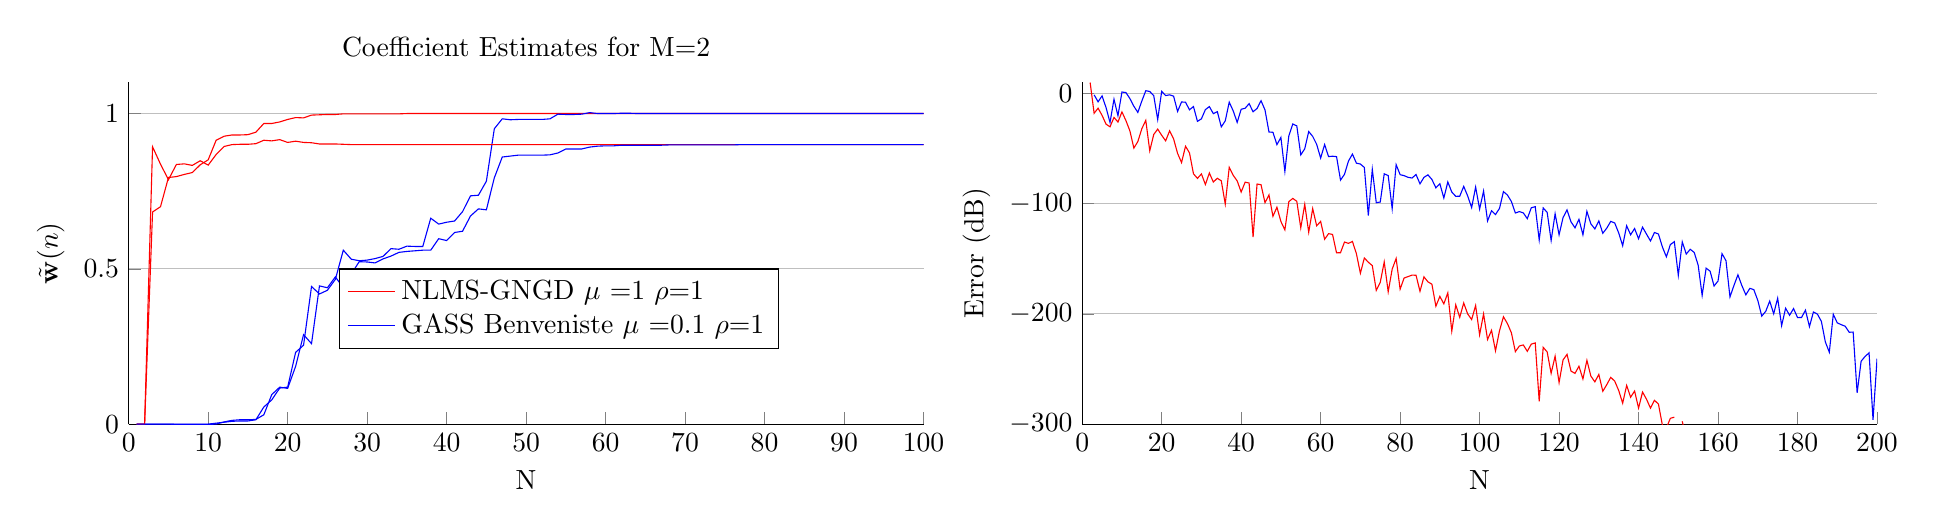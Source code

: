 % This file was created by matlab2tikz v0.4.7 running on MATLAB 8.1.
% Copyright (c) 2008--2014, Nico Schlömer <nico.schloemer@gmail.com>
% All rights reserved.
% Minimal pgfplots version: 1.3
% 
% The latest updates can be retrieved from
%   http://www.mathworks.com/matlabcentral/fileexchange/22022-matlab2tikz
% where you can also make suggestions and rate matlab2tikz.
% 
\begin{tikzpicture}

\begin{axis}[%
width=3.974in,
height=1.708in,
scale only axis,
xmin=0,
xmax=100,
xlabel={N},
ymin=0,
ymax=1.1,
ylabel={$\tilde{\mathbf{w}}(n)$},
ymajorgrids,
name=plot1,
title={Coefficient Estimates for M=2},
axis x line*=bottom,
axis y line*=left,
legend style={at={(0.264,0.22)},anchor=south west,draw=black,fill=white,legend cell align=left}
]
\addplot [color=red,solid]
  table[row sep=crcr]{1	0\\
2	0\\
3	0.683\\
4	0.7\\
5	0.794\\
6	0.797\\
7	0.804\\
8	0.81\\
9	0.835\\
10	0.851\\
11	0.914\\
12	0.927\\
13	0.931\\
14	0.931\\
15	0.932\\
16	0.94\\
17	0.968\\
18	0.968\\
19	0.973\\
20	0.981\\
21	0.987\\
22	0.986\\
23	0.995\\
24	0.996\\
25	0.997\\
26	0.997\\
27	0.999\\
28	0.999\\
29	0.999\\
30	0.999\\
31	0.999\\
32	0.999\\
33	0.999\\
34	0.999\\
35	1.0\\
36	1.0\\
37	1.0\\
38	1.0\\
39	1.0\\
40	1.0\\
41	1.0\\
42	1.0\\
43	1.0\\
44	1.0\\
45	1.0\\
46	1.0\\
47	1.0\\
48	1.0\\
49	1.0\\
50	1.0\\
51	1.0\\
52	1.0\\
53	1.0\\
54	1.0\\
55	1.0\\
56	1.0\\
57	1.0\\
58	1.0\\
59	1.0\\
60	1.0\\
61	1.0\\
62	1.0\\
63	1.0\\
64	1.0\\
65	1.0\\
66	1.0\\
67	1.0\\
68	1.0\\
69	1.0\\
70	1.0\\
71	1.0\\
72	1.0\\
73	1.0\\
74	1.0\\
75	1.0\\
76	1.0\\
77	1.0\\
78	1.0\\
79	1.0\\
80	1.0\\
81	1.0\\
82	1.0\\
83	1.0\\
84	1.0\\
85	1.0\\
86	1.0\\
87	1.0\\
88	1.0\\
89	1.0\\
90	1.0\\
91	1.0\\
92	1.0\\
93	1.0\\
94	1.0\\
95	1.0\\
96	1.0\\
97	1.0\\
98	1.0\\
99	1.0\\
100	1.0\\
101	1.0\\
102	1.0\\
103	1.0\\
104	1.0\\
105	1.0\\
106	1.0\\
107	1.0\\
108	1.0\\
109	1.0\\
110	1.0\\
111	1.0\\
112	1.0\\
113	1.0\\
114	1.0\\
115	1.0\\
116	1.0\\
117	1.0\\
118	1.0\\
119	1.0\\
120	1.0\\
121	1.0\\
122	1.0\\
123	1.0\\
124	1.0\\
125	1.0\\
126	1.0\\
127	1.0\\
128	1.0\\
129	1.0\\
130	1.0\\
131	1.0\\
132	1.0\\
133	1.0\\
134	1.0\\
135	1.0\\
136	1.0\\
137	1.0\\
138	1.0\\
139	1.0\\
140	1.0\\
141	1.0\\
142	1.0\\
143	1.0\\
144	1.0\\
145	1.0\\
146	1.0\\
147	1.0\\
148	1.0\\
149	1.0\\
150	1.0\\
151	1.0\\
152	1\\
153	1\\
154	1\\
155	1\\
156	1\\
157	1\\
158	1\\
159	1\\
160	1\\
161	1\\
162	1\\
163	1\\
164	1\\
165	1\\
166	1\\
167	1\\
168	1\\
169	1\\
170	1\\
171	1\\
172	1\\
173	1\\
174	1\\
175	1\\
176	1\\
177	1\\
178	1\\
179	1\\
180	1\\
181	1\\
182	1\\
183	1\\
184	1\\
185	1\\
186	1\\
187	1\\
188	1\\
189	1\\
190	1\\
191	1\\
192	1\\
193	1\\
194	1\\
195	1\\
196	1\\
197	1\\
198	1\\
199	1\\
200	1\\
201	1\\
202	1\\
203	1\\
204	1\\
205	1\\
206	1\\
207	1\\
208	1\\
209	1\\
210	1\\
211	1\\
212	1\\
213	1\\
214	1\\
215	1\\
216	1\\
217	1\\
218	1\\
219	1\\
220	1\\
221	1\\
222	1\\
223	1\\
224	1\\
225	1\\
226	1\\
227	1\\
228	1\\
229	1\\
230	1\\
231	1\\
232	1\\
233	1\\
234	1\\
235	1\\
236	1\\
237	1\\
238	1\\
239	1\\
240	1\\
241	1\\
242	1\\
243	1\\
244	1\\
245	1\\
246	1\\
247	1\\
248	1\\
249	1\\
250	1\\
251	1\\
252	1\\
253	1\\
254	1\\
255	1\\
256	1\\
257	1\\
258	1\\
259	1\\
260	1\\
261	1\\
262	1\\
263	1\\
264	1\\
265	1\\
266	1\\
267	1\\
268	1\\
269	1\\
270	1\\
271	1\\
272	1\\
273	1\\
274	1\\
275	1\\
276	1\\
277	1\\
278	1\\
279	1\\
280	1\\
281	1\\
282	1\\
283	1\\
284	1\\
285	1\\
286	1\\
287	1\\
288	1\\
289	1\\
290	1\\
291	1\\
292	1\\
293	1\\
294	1\\
295	1\\
296	1\\
297	1\\
298	1\\
299	1\\
300	1\\
301	1\\
302	1\\
303	1\\
304	1\\
305	1\\
306	1\\
307	1\\
308	1\\
309	1\\
310	1\\
311	1\\
312	1\\
313	1\\
314	1\\
315	1\\
316	1\\
317	1\\
318	1\\
319	1\\
320	1\\
321	1\\
322	1\\
323	1\\
324	1\\
325	1\\
326	1\\
327	1\\
328	1\\
329	1\\
330	1\\
331	1\\
332	1\\
333	1\\
334	1\\
335	1\\
336	1\\
337	1\\
338	1\\
339	1\\
340	1\\
341	1\\
342	1\\
343	1\\
344	1\\
345	1\\
346	1\\
347	1\\
348	1\\
349	1\\
350	1\\
351	1\\
352	1\\
353	1\\
354	1\\
355	1\\
356	1\\
357	1\\
358	1\\
359	1\\
360	1\\
361	1\\
362	1\\
363	1\\
364	1\\
365	1\\
366	1\\
367	1\\
368	1\\
369	1\\
370	1\\
371	1\\
372	1\\
373	1\\
374	1\\
375	1\\
376	1\\
377	1\\
378	1\\
379	1\\
380	1\\
381	1\\
382	1\\
383	1\\
384	1\\
385	1\\
386	1\\
387	1\\
388	1\\
389	1\\
390	1\\
391	1\\
392	1\\
393	1\\
394	1\\
395	1\\
396	1\\
397	1\\
398	1\\
399	1\\
400	1\\
401	1\\
402	1\\
403	1\\
404	1\\
405	1\\
406	1\\
407	1\\
408	1\\
409	1\\
410	1\\
411	1\\
412	1\\
413	1\\
414	1\\
415	1\\
416	1\\
417	1\\
418	1\\
419	1\\
420	1\\
421	1\\
422	1\\
423	1\\
424	1\\
425	1\\
426	1\\
427	1\\
428	1\\
429	1\\
430	1\\
431	1\\
432	1\\
433	1\\
434	1\\
435	1\\
436	1\\
437	1\\
438	1\\
439	1\\
440	1\\
441	1\\
442	1\\
443	1\\
444	1\\
445	1\\
446	1\\
447	1\\
448	1\\
449	1\\
450	1\\
451	1\\
452	1\\
453	1\\
454	1\\
455	1\\
456	1\\
457	1\\
458	1\\
459	1\\
460	1\\
461	1\\
462	1\\
463	1\\
464	1\\
465	1\\
466	1\\
467	1\\
468	1\\
469	1\\
470	1\\
471	1\\
472	1\\
473	1\\
474	1\\
475	1\\
476	1\\
477	1\\
478	1\\
479	1\\
480	1\\
481	1\\
482	1\\
483	1\\
484	1\\
485	1\\
486	1\\
487	1\\
488	1\\
489	1\\
490	1\\
491	1\\
492	1\\
493	1\\
494	1\\
495	1\\
496	1\\
497	1\\
498	1\\
499	1\\
500	1\\
};
\addlegendentry{$\text{NLMS-GNGD }\mu\text{ =1 }\rho\text{=1}$};
\addplot [color=blue,solid]
  table[row sep=crcr]{1	0\\
2	0\\
3	0\\
4	0\\
5	0\\
6	-6.943e-05\\
7	-9.507e-07\\
8	1.693e-05\\
9	0.0\\
10	0.0\\
11	0.003\\
12	0.006\\
13	0.009\\
14	0.01\\
15	0.01\\
16	0.014\\
17	0.055\\
18	0.078\\
19	0.116\\
20	0.119\\
21	0.231\\
22	0.254\\
23	0.443\\
24	0.419\\
25	0.431\\
26	0.466\\
27	0.56\\
28	0.531\\
29	0.526\\
30	0.528\\
31	0.533\\
32	0.54\\
33	0.565\\
34	0.563\\
35	0.573\\
36	0.572\\
37	0.572\\
38	0.663\\
39	0.644\\
40	0.65\\
41	0.654\\
42	0.684\\
43	0.735\\
44	0.737\\
45	0.782\\
46	0.951\\
47	0.983\\
48	0.98\\
49	0.981\\
50	0.981\\
51	0.981\\
52	0.981\\
53	0.983\\
54	0.998\\
55	0.997\\
56	0.997\\
57	0.998\\
58	1.003\\
59	1.0\\
60	1.0\\
61	1.0\\
62	1.001\\
63	1.001\\
64	1.0\\
65	1.0\\
66	1.0\\
67	1.0\\
68	1.0\\
69	1.0\\
70	1.0\\
71	1.0\\
72	1.0\\
73	1.0\\
74	1.0\\
75	1.0\\
76	1.0\\
77	1.0\\
78	1.0\\
79	1.0\\
80	1.0\\
81	1.0\\
82	1.0\\
83	1.0\\
84	1.0\\
85	1.0\\
86	1.0\\
87	1.0\\
88	1.0\\
89	1.0\\
90	1.0\\
91	1.0\\
92	1.0\\
93	1.0\\
94	1.0\\
95	1.0\\
96	1.0\\
97	1.0\\
98	1.0\\
99	1.0\\
100	1.0\\
101	1.0\\
102	1.0\\
103	1.0\\
104	1.0\\
105	1.0\\
106	1.0\\
107	1.0\\
108	1.0\\
109	1.0\\
110	1.0\\
111	1.0\\
112	1.0\\
113	1.0\\
114	1.0\\
115	1.0\\
116	1.0\\
117	1.0\\
118	1.0\\
119	1.0\\
120	1.0\\
121	1.0\\
122	1.0\\
123	1.0\\
124	1.0\\
125	1.0\\
126	1.0\\
127	1.0\\
128	1.0\\
129	1.0\\
130	1.0\\
131	1.0\\
132	1.0\\
133	1.0\\
134	1.0\\
135	1.0\\
136	1.0\\
137	1.0\\
138	1.0\\
139	1.0\\
140	1.0\\
141	1.0\\
142	1.0\\
143	1.0\\
144	1.0\\
145	1.0\\
146	1.0\\
147	1.0\\
148	1.0\\
149	1.0\\
150	1.0\\
151	1.0\\
152	1.0\\
153	1.0\\
154	1.0\\
155	1.0\\
156	1.0\\
157	1.0\\
158	1.0\\
159	1.0\\
160	1.0\\
161	1.0\\
162	1.0\\
163	1.0\\
164	1.0\\
165	1.0\\
166	1.0\\
167	1.0\\
168	1.0\\
169	1.0\\
170	1.0\\
171	1.0\\
172	1.0\\
173	1.0\\
174	1.0\\
175	1.0\\
176	1.0\\
177	1.0\\
178	1.0\\
179	1.0\\
180	1.0\\
181	1.0\\
182	1.0\\
183	1.0\\
184	1.0\\
185	1.0\\
186	1.0\\
187	1.0\\
188	1.0\\
189	1.0\\
190	1.0\\
191	1.0\\
192	1.0\\
193	1.0\\
194	1.0\\
195	1.0\\
196	1.0\\
197	1.0\\
198	1.0\\
199	1.0\\
200	1.0\\
201	1.0\\
202	1.0\\
203	1.0\\
204	1.0\\
205	1.0\\
206	1.0\\
207	1.0\\
208	1.0\\
209	1.0\\
210	1.0\\
211	1.0\\
212	1.0\\
213	1.0\\
214	1.0\\
215	1.0\\
216	1.0\\
217	1.0\\
218	1.0\\
219	1.0\\
220	1.0\\
221	1.0\\
222	1.0\\
223	1.0\\
224	1.0\\
225	1.0\\
226	1.0\\
227	1.0\\
228	1.0\\
229	1.0\\
230	1.0\\
231	1.0\\
232	1.0\\
233	1.0\\
234	1.0\\
235	1.0\\
236	1.0\\
237	1.0\\
238	1.0\\
239	1.0\\
240	1.0\\
241	1.0\\
242	1.0\\
243	1.0\\
244	1.0\\
245	1.0\\
246	1.0\\
247	1.0\\
248	1.0\\
249	1.0\\
250	1.0\\
251	1.0\\
252	1.0\\
253	1.0\\
254	1.0\\
255	1.0\\
256	1.0\\
257	1.0\\
258	1.0\\
259	1.0\\
260	1.0\\
261	1.0\\
262	1.0\\
263	1.0\\
264	1.0\\
265	1.0\\
266	1.0\\
267	1.0\\
268	1.0\\
269	1.0\\
270	1.0\\
271	1.0\\
272	1.0\\
273	1.0\\
274	1.0\\
275	1\\
276	1\\
277	1\\
278	1\\
279	1\\
280	1\\
281	1\\
282	1\\
283	1\\
284	1\\
285	1\\
286	1\\
287	1\\
288	1\\
289	1\\
290	1\\
291	1\\
292	1\\
293	1\\
294	1\\
295	1\\
296	1\\
297	1\\
298	1\\
299	1\\
300	1\\
301	1\\
302	1\\
303	1\\
304	1\\
305	1\\
306	1\\
307	1\\
308	1\\
309	1\\
310	1\\
311	1\\
312	1\\
313	1\\
314	1\\
315	1\\
316	1\\
317	1\\
318	1\\
319	1\\
320	1\\
321	1\\
322	1\\
323	1\\
324	1\\
325	1\\
326	1\\
327	1\\
328	1\\
329	1\\
330	1\\
331	1\\
332	1\\
333	1\\
334	1\\
335	1\\
336	1\\
337	1\\
338	1\\
339	1\\
340	1\\
341	1\\
342	1\\
343	1\\
344	1\\
345	1\\
346	1\\
347	1\\
348	1\\
349	1\\
350	1\\
351	1\\
352	1\\
353	1\\
354	1\\
355	1\\
356	1\\
357	1\\
358	1\\
359	1\\
360	1\\
361	1\\
362	1\\
363	1\\
364	1\\
365	1\\
366	1\\
367	1\\
368	1\\
369	1\\
370	1\\
371	1\\
372	1\\
373	1\\
374	1\\
375	1\\
376	1\\
377	1\\
378	1\\
379	1\\
380	1\\
381	1\\
382	1\\
383	1\\
384	1\\
385	1\\
386	1\\
387	1\\
388	1\\
389	1\\
390	1\\
391	1\\
392	1\\
393	1\\
394	1\\
395	1\\
396	1\\
397	1\\
398	1\\
399	1\\
400	1\\
401	1\\
402	1\\
403	1\\
404	1\\
405	1\\
406	1\\
407	1\\
408	1\\
409	1\\
410	1\\
411	1\\
412	1\\
413	1\\
414	1\\
415	1\\
416	1\\
417	1\\
418	1\\
419	1\\
420	1\\
421	1\\
422	1\\
423	1\\
424	1\\
425	1\\
426	1\\
427	1\\
428	1\\
429	1\\
430	1\\
431	1\\
432	1\\
433	1\\
434	1\\
435	1\\
436	1\\
437	1\\
438	1\\
439	1\\
440	1\\
441	1\\
442	1\\
443	1\\
444	1\\
445	1\\
446	1\\
447	1\\
448	1\\
449	1\\
450	1\\
451	1\\
452	1\\
453	1\\
454	1\\
455	1\\
456	1\\
457	1\\
458	1\\
459	1\\
460	1\\
461	1\\
462	1\\
463	1\\
464	1\\
465	1\\
466	1\\
467	1\\
468	1\\
469	1\\
470	1\\
471	1\\
472	1\\
473	1\\
474	1\\
475	1\\
476	1\\
477	1\\
478	1\\
479	1\\
480	1\\
481	1\\
482	1\\
483	1\\
484	1\\
485	1\\
486	1\\
487	1\\
488	1\\
489	1\\
490	1\\
491	1\\
492	1\\
493	1\\
494	1\\
495	1\\
496	1\\
497	1\\
498	1\\
499	1\\
500	1\\
501	1\\
};
\addplot [color=red,solid]
  table[row sep=crcr]{1	0\\
2	0\\
3	0.893\\
4	0.837\\
5	0.787\\
6	0.836\\
7	0.838\\
8	0.833\\
9	0.848\\
10	0.834\\
11	0.868\\
12	0.894\\
13	0.9\\
14	0.901\\
15	0.901\\
16	0.903\\
17	0.914\\
18	0.912\\
19	0.916\\
20	0.907\\
21	0.911\\
22	0.907\\
23	0.906\\
24	0.902\\
25	0.902\\
26	0.902\\
27	0.901\\
28	0.9\\
29	0.9\\
30	0.9\\
31	0.9\\
32	0.9\\
33	0.9\\
34	0.9\\
35	0.9\\
36	0.9\\
37	0.9\\
38	0.9\\
39	0.9\\
40	0.9\\
41	0.9\\
42	0.9\\
43	0.9\\
44	0.9\\
45	0.9\\
46	0.9\\
47	0.9\\
48	0.9\\
49	0.9\\
50	0.9\\
51	0.9\\
52	0.9\\
53	0.9\\
54	0.9\\
55	0.9\\
56	0.9\\
57	0.9\\
58	0.9\\
59	0.9\\
60	0.9\\
61	0.9\\
62	0.9\\
63	0.9\\
64	0.9\\
65	0.9\\
66	0.9\\
67	0.9\\
68	0.9\\
69	0.9\\
70	0.9\\
71	0.9\\
72	0.9\\
73	0.9\\
74	0.9\\
75	0.9\\
76	0.9\\
77	0.9\\
78	0.9\\
79	0.9\\
80	0.9\\
81	0.9\\
82	0.9\\
83	0.9\\
84	0.9\\
85	0.9\\
86	0.9\\
87	0.9\\
88	0.9\\
89	0.9\\
90	0.9\\
91	0.9\\
92	0.9\\
93	0.9\\
94	0.9\\
95	0.9\\
96	0.9\\
97	0.9\\
98	0.9\\
99	0.9\\
100	0.9\\
101	0.9\\
102	0.9\\
103	0.9\\
104	0.9\\
105	0.9\\
106	0.9\\
107	0.9\\
108	0.9\\
109	0.9\\
110	0.9\\
111	0.9\\
112	0.9\\
113	0.9\\
114	0.9\\
115	0.9\\
116	0.9\\
117	0.9\\
118	0.9\\
119	0.9\\
120	0.9\\
121	0.9\\
122	0.9\\
123	0.9\\
124	0.9\\
125	0.9\\
126	0.9\\
127	0.9\\
128	0.9\\
129	0.9\\
130	0.9\\
131	0.9\\
132	0.9\\
133	0.9\\
134	0.9\\
135	0.9\\
136	0.9\\
137	0.9\\
138	0.9\\
139	0.9\\
140	0.9\\
141	0.9\\
142	0.9\\
143	0.9\\
144	0.9\\
145	0.9\\
146	0.9\\
147	0.9\\
148	0.9\\
149	0.9\\
150	0.9\\
151	0.9\\
152	0.9\\
153	0.9\\
154	0.9\\
155	0.9\\
156	0.9\\
157	0.9\\
158	0.9\\
159	0.9\\
160	0.9\\
161	0.9\\
162	0.9\\
163	0.9\\
164	0.9\\
165	0.9\\
166	0.9\\
167	0.9\\
168	0.9\\
169	0.9\\
170	0.9\\
171	0.9\\
172	0.9\\
173	0.9\\
174	0.9\\
175	0.9\\
176	0.9\\
177	0.9\\
178	0.9\\
179	0.9\\
180	0.9\\
181	0.9\\
182	0.9\\
183	0.9\\
184	0.9\\
185	0.9\\
186	0.9\\
187	0.9\\
188	0.9\\
189	0.9\\
190	0.9\\
191	0.9\\
192	0.9\\
193	0.9\\
194	0.9\\
195	0.9\\
196	0.9\\
197	0.9\\
198	0.9\\
199	0.9\\
200	0.9\\
201	0.9\\
202	0.9\\
203	0.9\\
204	0.9\\
205	0.9\\
206	0.9\\
207	0.9\\
208	0.9\\
209	0.9\\
210	0.9\\
211	0.9\\
212	0.9\\
213	0.9\\
214	0.9\\
215	0.9\\
216	0.9\\
217	0.9\\
218	0.9\\
219	0.9\\
220	0.9\\
221	0.9\\
222	0.9\\
223	0.9\\
224	0.9\\
225	0.9\\
226	0.9\\
227	0.9\\
228	0.9\\
229	0.9\\
230	0.9\\
231	0.9\\
232	0.9\\
233	0.9\\
234	0.9\\
235	0.9\\
236	0.9\\
237	0.9\\
238	0.9\\
239	0.9\\
240	0.9\\
241	0.9\\
242	0.9\\
243	0.9\\
244	0.9\\
245	0.9\\
246	0.9\\
247	0.9\\
248	0.9\\
249	0.9\\
250	0.9\\
251	0.9\\
252	0.9\\
253	0.9\\
254	0.9\\
255	0.9\\
256	0.9\\
257	0.9\\
258	0.9\\
259	0.9\\
260	0.9\\
261	0.9\\
262	0.9\\
263	0.9\\
264	0.9\\
265	0.9\\
266	0.9\\
267	0.9\\
268	0.9\\
269	0.9\\
270	0.9\\
271	0.9\\
272	0.9\\
273	0.9\\
274	0.9\\
275	0.9\\
276	0.9\\
277	0.9\\
278	0.9\\
279	0.9\\
280	0.9\\
281	0.9\\
282	0.9\\
283	0.9\\
284	0.9\\
285	0.9\\
286	0.9\\
287	0.9\\
288	0.9\\
289	0.9\\
290	0.9\\
291	0.9\\
292	0.9\\
293	0.9\\
294	0.9\\
295	0.9\\
296	0.9\\
297	0.9\\
298	0.9\\
299	0.9\\
300	0.9\\
301	0.9\\
302	0.9\\
303	0.9\\
304	0.9\\
305	0.9\\
306	0.9\\
307	0.9\\
308	0.9\\
309	0.9\\
310	0.9\\
311	0.9\\
312	0.9\\
313	0.9\\
314	0.9\\
315	0.9\\
316	0.9\\
317	0.9\\
318	0.9\\
319	0.9\\
320	0.9\\
321	0.9\\
322	0.9\\
323	0.9\\
324	0.9\\
325	0.9\\
326	0.9\\
327	0.9\\
328	0.9\\
329	0.9\\
330	0.9\\
331	0.9\\
332	0.9\\
333	0.9\\
334	0.9\\
335	0.9\\
336	0.9\\
337	0.9\\
338	0.9\\
339	0.9\\
340	0.9\\
341	0.9\\
342	0.9\\
343	0.9\\
344	0.9\\
345	0.9\\
346	0.9\\
347	0.9\\
348	0.9\\
349	0.9\\
350	0.9\\
351	0.9\\
352	0.9\\
353	0.9\\
354	0.9\\
355	0.9\\
356	0.9\\
357	0.9\\
358	0.9\\
359	0.9\\
360	0.9\\
361	0.9\\
362	0.9\\
363	0.9\\
364	0.9\\
365	0.9\\
366	0.9\\
367	0.9\\
368	0.9\\
369	0.9\\
370	0.9\\
371	0.9\\
372	0.9\\
373	0.9\\
374	0.9\\
375	0.9\\
376	0.9\\
377	0.9\\
378	0.9\\
379	0.9\\
380	0.9\\
381	0.9\\
382	0.9\\
383	0.9\\
384	0.9\\
385	0.9\\
386	0.9\\
387	0.9\\
388	0.9\\
389	0.9\\
390	0.9\\
391	0.9\\
392	0.9\\
393	0.9\\
394	0.9\\
395	0.9\\
396	0.9\\
397	0.9\\
398	0.9\\
399	0.9\\
400	0.9\\
401	0.9\\
402	0.9\\
403	0.9\\
404	0.9\\
405	0.9\\
406	0.9\\
407	0.9\\
408	0.9\\
409	0.9\\
410	0.9\\
411	0.9\\
412	0.9\\
413	0.9\\
414	0.9\\
415	0.9\\
416	0.9\\
417	0.9\\
418	0.9\\
419	0.9\\
420	0.9\\
421	0.9\\
422	0.9\\
423	0.9\\
424	0.9\\
425	0.9\\
426	0.9\\
427	0.9\\
428	0.9\\
429	0.9\\
430	0.9\\
431	0.9\\
432	0.9\\
433	0.9\\
434	0.9\\
435	0.9\\
436	0.9\\
437	0.9\\
438	0.9\\
439	0.9\\
440	0.9\\
441	0.9\\
442	0.9\\
443	0.9\\
444	0.9\\
445	0.9\\
446	0.9\\
447	0.9\\
448	0.9\\
449	0.9\\
450	0.9\\
451	0.9\\
452	0.9\\
453	0.9\\
454	0.9\\
455	0.9\\
456	0.9\\
457	0.9\\
458	0.9\\
459	0.9\\
460	0.9\\
461	0.9\\
462	0.9\\
463	0.9\\
464	0.9\\
465	0.9\\
466	0.9\\
467	0.9\\
468	0.9\\
469	0.9\\
470	0.9\\
471	0.9\\
472	0.9\\
473	0.9\\
474	0.9\\
475	0.9\\
476	0.9\\
477	0.9\\
478	0.9\\
479	0.9\\
480	0.9\\
481	0.9\\
482	0.9\\
483	0.9\\
484	0.9\\
485	0.9\\
486	0.9\\
487	0.9\\
488	0.9\\
489	0.9\\
490	0.9\\
491	0.9\\
492	0.9\\
493	0.9\\
494	0.9\\
495	0.9\\
496	0.9\\
497	0.9\\
498	0.9\\
499	0.9\\
500	0.9\\
};
%\addlegendentry{$\text{NLMS-GNGD }\mu\text{ =1 }\rho\text{=1}$};
\addlegendentry{$\text{GASS Benveniste }\mu\text{ =0.1 }\rho\text{=1}$};
\addplot [color=blue,solid,forget plot]
  table[row sep=crcr]{1	0\\
2	0\\
3	0\\
4	0\\
5	0\\
6	-0.001\\
7	-0.001\\
8	-0.001\\
9	-0.001\\
10	-0.001\\
11	0.0\\
12	0.007\\
13	0.012\\
14	0.014\\
15	0.014\\
16	0.015\\
17	0.03\\
18	0.095\\
19	0.119\\
20	0.115\\
21	0.186\\
22	0.288\\
23	0.259\\
24	0.445\\
25	0.439\\
26	0.474\\
27	0.439\\
28	0.483\\
29	0.523\\
30	0.522\\
31	0.519\\
32	0.532\\
33	0.541\\
34	0.553\\
35	0.556\\
36	0.558\\
37	0.56\\
38	0.56\\
39	0.597\\
40	0.591\\
41	0.617\\
42	0.621\\
43	0.67\\
44	0.693\\
45	0.69\\
46	0.793\\
47	0.86\\
48	0.863\\
49	0.866\\
50	0.866\\
51	0.866\\
52	0.866\\
53	0.867\\
54	0.873\\
55	0.886\\
56	0.886\\
57	0.886\\
58	0.892\\
59	0.895\\
60	0.896\\
61	0.896\\
62	0.898\\
63	0.898\\
64	0.898\\
65	0.898\\
66	0.898\\
67	0.898\\
68	0.899\\
69	0.899\\
70	0.899\\
71	0.899\\
72	0.899\\
73	0.899\\
74	0.899\\
75	0.899\\
76	0.899\\
77	0.9\\
78	0.9\\
79	0.9\\
80	0.9\\
81	0.9\\
82	0.9\\
83	0.9\\
84	0.9\\
85	0.9\\
86	0.9\\
87	0.9\\
88	0.9\\
89	0.9\\
90	0.9\\
91	0.9\\
92	0.9\\
93	0.9\\
94	0.9\\
95	0.9\\
96	0.9\\
97	0.9\\
98	0.9\\
99	0.9\\
100	0.9\\
101	0.9\\
102	0.9\\
103	0.9\\
104	0.9\\
105	0.9\\
106	0.9\\
107	0.9\\
108	0.9\\
109	0.9\\
110	0.9\\
111	0.9\\
112	0.9\\
113	0.9\\
114	0.9\\
115	0.9\\
116	0.9\\
117	0.9\\
118	0.9\\
119	0.9\\
120	0.9\\
121	0.9\\
122	0.9\\
123	0.9\\
124	0.9\\
125	0.9\\
126	0.9\\
127	0.9\\
128	0.9\\
129	0.9\\
130	0.9\\
131	0.9\\
132	0.9\\
133	0.9\\
134	0.9\\
135	0.9\\
136	0.9\\
137	0.9\\
138	0.9\\
139	0.9\\
140	0.9\\
141	0.9\\
142	0.9\\
143	0.9\\
144	0.9\\
145	0.9\\
146	0.9\\
147	0.9\\
148	0.9\\
149	0.9\\
150	0.9\\
151	0.9\\
152	0.9\\
153	0.9\\
154	0.9\\
155	0.9\\
156	0.9\\
157	0.9\\
158	0.9\\
159	0.9\\
160	0.9\\
161	0.9\\
162	0.9\\
163	0.9\\
164	0.9\\
165	0.9\\
166	0.9\\
167	0.9\\
168	0.9\\
169	0.9\\
170	0.9\\
171	0.9\\
172	0.9\\
173	0.9\\
174	0.9\\
175	0.9\\
176	0.9\\
177	0.9\\
178	0.9\\
179	0.9\\
180	0.9\\
181	0.9\\
182	0.9\\
183	0.9\\
184	0.9\\
185	0.9\\
186	0.9\\
187	0.9\\
188	0.9\\
189	0.9\\
190	0.9\\
191	0.9\\
192	0.9\\
193	0.9\\
194	0.9\\
195	0.9\\
196	0.9\\
197	0.9\\
198	0.9\\
199	0.9\\
200	0.9\\
201	0.9\\
202	0.9\\
203	0.9\\
204	0.9\\
205	0.9\\
206	0.9\\
207	0.9\\
208	0.9\\
209	0.9\\
210	0.9\\
211	0.9\\
212	0.9\\
213	0.9\\
214	0.9\\
215	0.9\\
216	0.9\\
217	0.9\\
218	0.9\\
219	0.9\\
220	0.9\\
221	0.9\\
222	0.9\\
223	0.9\\
224	0.9\\
225	0.9\\
226	0.9\\
227	0.9\\
228	0.9\\
229	0.9\\
230	0.9\\
231	0.9\\
232	0.9\\
233	0.9\\
234	0.9\\
235	0.9\\
236	0.9\\
237	0.9\\
238	0.9\\
239	0.9\\
240	0.9\\
241	0.9\\
242	0.9\\
243	0.9\\
244	0.9\\
245	0.9\\
246	0.9\\
247	0.9\\
248	0.9\\
249	0.9\\
250	0.9\\
251	0.9\\
252	0.9\\
253	0.9\\
254	0.9\\
255	0.9\\
256	0.9\\
257	0.9\\
258	0.9\\
259	0.9\\
260	0.9\\
261	0.9\\
262	0.9\\
263	0.9\\
264	0.9\\
265	0.9\\
266	0.9\\
267	0.9\\
268	0.9\\
269	0.9\\
270	0.9\\
271	0.9\\
272	0.9\\
273	0.9\\
274	0.9\\
275	0.9\\
276	0.9\\
277	0.9\\
278	0.9\\
279	0.9\\
280	0.9\\
281	0.9\\
282	0.9\\
283	0.9\\
284	0.9\\
285	0.9\\
286	0.9\\
287	0.9\\
288	0.9\\
289	0.9\\
290	0.9\\
291	0.9\\
292	0.9\\
293	0.9\\
294	0.9\\
295	0.9\\
296	0.9\\
297	0.9\\
298	0.9\\
299	0.9\\
300	0.9\\
301	0.9\\
302	0.9\\
303	0.9\\
304	0.9\\
305	0.9\\
306	0.9\\
307	0.9\\
308	0.9\\
309	0.9\\
310	0.9\\
311	0.9\\
312	0.9\\
313	0.9\\
314	0.9\\
315	0.9\\
316	0.9\\
317	0.9\\
318	0.9\\
319	0.9\\
320	0.9\\
321	0.9\\
322	0.9\\
323	0.9\\
324	0.9\\
325	0.9\\
326	0.9\\
327	0.9\\
328	0.9\\
329	0.9\\
330	0.9\\
331	0.9\\
332	0.9\\
333	0.9\\
334	0.9\\
335	0.9\\
336	0.9\\
337	0.9\\
338	0.9\\
339	0.9\\
340	0.9\\
341	0.9\\
342	0.9\\
343	0.9\\
344	0.9\\
345	0.9\\
346	0.9\\
347	0.9\\
348	0.9\\
349	0.9\\
350	0.9\\
351	0.9\\
352	0.9\\
353	0.9\\
354	0.9\\
355	0.9\\
356	0.9\\
357	0.9\\
358	0.9\\
359	0.9\\
360	0.9\\
361	0.9\\
362	0.9\\
363	0.9\\
364	0.9\\
365	0.9\\
366	0.9\\
367	0.9\\
368	0.9\\
369	0.9\\
370	0.9\\
371	0.9\\
372	0.9\\
373	0.9\\
374	0.9\\
375	0.9\\
376	0.9\\
377	0.9\\
378	0.9\\
379	0.9\\
380	0.9\\
381	0.9\\
382	0.9\\
383	0.9\\
384	0.9\\
385	0.9\\
386	0.9\\
387	0.9\\
388	0.9\\
389	0.9\\
390	0.9\\
391	0.9\\
392	0.9\\
393	0.9\\
394	0.9\\
395	0.9\\
396	0.9\\
397	0.9\\
398	0.9\\
399	0.9\\
400	0.9\\
401	0.9\\
402	0.9\\
403	0.9\\
404	0.9\\
405	0.9\\
406	0.9\\
407	0.9\\
408	0.9\\
409	0.9\\
410	0.9\\
411	0.9\\
412	0.9\\
413	0.9\\
414	0.9\\
415	0.9\\
416	0.9\\
417	0.9\\
418	0.9\\
419	0.9\\
420	0.9\\
421	0.9\\
422	0.9\\
423	0.9\\
424	0.9\\
425	0.9\\
426	0.9\\
427	0.9\\
428	0.9\\
429	0.9\\
430	0.9\\
431	0.9\\
432	0.9\\
433	0.9\\
434	0.9\\
435	0.9\\
436	0.9\\
437	0.9\\
438	0.9\\
439	0.9\\
440	0.9\\
441	0.9\\
442	0.9\\
443	0.9\\
444	0.9\\
445	0.9\\
446	0.9\\
447	0.9\\
448	0.9\\
449	0.9\\
450	0.9\\
451	0.9\\
452	0.9\\
453	0.9\\
454	0.9\\
455	0.9\\
456	0.9\\
457	0.9\\
458	0.9\\
459	0.9\\
460	0.9\\
461	0.9\\
462	0.9\\
463	0.9\\
464	0.9\\
465	0.9\\
466	0.9\\
467	0.9\\
468	0.9\\
469	0.9\\
470	0.9\\
471	0.9\\
472	0.9\\
473	0.9\\
474	0.9\\
475	0.9\\
476	0.9\\
477	0.9\\
478	0.9\\
479	0.9\\
480	0.9\\
481	0.9\\
482	0.9\\
483	0.9\\
484	0.9\\
485	0.9\\
486	0.9\\
487	0.9\\
488	0.9\\
489	0.9\\
490	0.9\\
491	0.9\\
492	0.9\\
493	0.9\\
494	0.9\\
495	0.9\\
496	0.9\\
497	0.9\\
498	0.9\\
499	0.9\\
500	0.9\\
501	0.9\\
};
\end{axis}

\begin{axis}[%
width=3.974in,
height=1.708in,
unbounded coords=jump,
scale only axis,
xmin=0,
xmax=200,
xlabel={N},
ymin=-300,
ymax=10,
ylabel={Error (dB)},
ymajorgrids,
at=(plot1.right of south east),
anchor=left of south west,
axis x line*=bottom,
axis y line*=left
]
\addplot [color=red,solid,forget plot]
  table[row sep=crcr]{1	-inf\\
2	9.969\\
3	-17.93\\
4	-13.321\\
5	-19.841\\
6	-27.781\\
7	-30.231\\
8	-21.697\\
9	-25.9\\
10	-16.714\\
11	-24.551\\
12	-33.911\\
13	-49.514\\
14	-43.628\\
15	-31.988\\
16	-24.355\\
17	-52.013\\
18	-37.211\\
19	-32.296\\
20	-37.92\\
21	-42.922\\
22	-33.828\\
23	-41.186\\
24	-54.309\\
25	-62.687\\
26	-47.827\\
27	-53.925\\
28	-72.807\\
29	-77.05\\
30	-72.965\\
31	-82.585\\
32	-72.134\\
33	-80.362\\
34	-76.883\\
35	-79.254\\
36	-100.306\\
37	-66.941\\
38	-74.23\\
39	-79.294\\
40	-89.429\\
41	-80.467\\
42	-81.211\\
43	-130.254\\
44	-82.124\\
45	-82.79\\
46	-99.086\\
47	-92.047\\
48	-111.457\\
49	-103.148\\
50	-116.131\\
51	-123.735\\
52	-98.095\\
53	-95.19\\
54	-97.838\\
55	-121.958\\
56	-100.599\\
57	-125.898\\
58	-104.407\\
59	-120.057\\
60	-116.07\\
61	-132.293\\
62	-127.153\\
63	-127.905\\
64	-144.581\\
65	-144.471\\
66	-134.791\\
67	-135.973\\
68	-134.287\\
69	-145.388\\
70	-163.107\\
71	-149.237\\
72	-153.106\\
73	-156.151\\
74	-178.7\\
75	-171.395\\
76	-152.816\\
77	-179.974\\
78	-159.386\\
79	-149.702\\
80	-177.582\\
81	-167.42\\
82	-166.144\\
83	-164.808\\
84	-164.929\\
85	-179.469\\
86	-166.371\\
87	-170.912\\
88	-173.079\\
89	-193.043\\
90	-184.111\\
91	-190.902\\
92	-180.879\\
93	-215.695\\
94	-191.734\\
95	-203.12\\
96	-190.069\\
97	-200.037\\
98	-205.103\\
99	-192.38\\
100	-218.939\\
101	-200.024\\
102	-223.238\\
103	-214.926\\
104	-233.466\\
105	-215.459\\
106	-202.614\\
107	-208.771\\
108	-217.135\\
109	-234.243\\
110	-229.145\\
111	-228.148\\
112	-233.934\\
113	-227.441\\
114	-226.35\\
115	-279.446\\
116	-230.338\\
117	-234.494\\
118	-253.929\\
119	-238.36\\
120	-262.277\\
121	-241.779\\
122	-236.73\\
123	-251.888\\
124	-253.986\\
125	-247.482\\
126	-259.074\\
127	-242.142\\
128	-256.453\\
129	-261.657\\
130	-254.918\\
131	-270.211\\
132	-264.214\\
133	-257.552\\
134	-261.03\\
135	-269.492\\
136	-281.03\\
137	-264.915\\
138	-275.628\\
139	-269.995\\
140	-285.467\\
141	-270.927\\
142	-277.436\\
143	-285.467\\
144	-278.423\\
145	-281.825\\
146	-301.03\\
147	-303.529\\
148	-294.742\\
149	-293.748\\
150	-inf\\
151	-297.508\\
152	-313.071\\
153	-307.051\\
154	-307.051\\
155	-313.071\\
156	-inf\\
157	-inf\\
158	-inf\\
159	-inf\\
160	-inf\\
161	-inf\\
162	-inf\\
163	-inf\\
164	-inf\\
165	-inf\\
166	-inf\\
167	-inf\\
168	-inf\\
169	-inf\\
170	-inf\\
171	-inf\\
172	-inf\\
173	-inf\\
174	-inf\\
175	-inf\\
176	-inf\\
177	-inf\\
178	-inf\\
179	-inf\\
180	-inf\\
181	-inf\\
182	-inf\\
183	-inf\\
184	-inf\\
185	-inf\\
186	-inf\\
187	-inf\\
188	-inf\\
189	-inf\\
190	-inf\\
191	-inf\\
192	-inf\\
193	-inf\\
194	-inf\\
195	-inf\\
196	-inf\\
197	-inf\\
198	-inf\\
199	-inf\\
200	-inf\\
201	-inf\\
202	-inf\\
203	-inf\\
204	-inf\\
205	-inf\\
206	-inf\\
207	-inf\\
208	-inf\\
209	-inf\\
210	-inf\\
211	-inf\\
212	-inf\\
213	-inf\\
214	-inf\\
215	-inf\\
216	-inf\\
217	-inf\\
218	-inf\\
219	-inf\\
220	-inf\\
221	-inf\\
222	-inf\\
223	-inf\\
224	-inf\\
225	-inf\\
226	-inf\\
227	-inf\\
228	-inf\\
229	-inf\\
230	-inf\\
231	-inf\\
232	-inf\\
233	-inf\\
234	-inf\\
235	-inf\\
236	-inf\\
237	-inf\\
238	-inf\\
239	-inf\\
240	-inf\\
241	-inf\\
242	-inf\\
243	-inf\\
244	-inf\\
245	-inf\\
246	-inf\\
247	-inf\\
248	-inf\\
249	-inf\\
250	-inf\\
251	-inf\\
252	-inf\\
253	-inf\\
254	-inf\\
255	-inf\\
256	-inf\\
257	-inf\\
258	-inf\\
259	-inf\\
260	-inf\\
261	-inf\\
262	-inf\\
263	-inf\\
264	-inf\\
265	-inf\\
266	-inf\\
267	-inf\\
268	-inf\\
269	-inf\\
270	-inf\\
271	-inf\\
272	-inf\\
273	-inf\\
274	-inf\\
275	-inf\\
276	-inf\\
277	-inf\\
278	-inf\\
279	-inf\\
280	-inf\\
281	-inf\\
282	-inf\\
283	-inf\\
284	-inf\\
285	-inf\\
286	-inf\\
287	-inf\\
288	-inf\\
289	-inf\\
290	-inf\\
291	-inf\\
292	-inf\\
293	-inf\\
294	-inf\\
295	-inf\\
296	-inf\\
297	-inf\\
298	-inf\\
299	-inf\\
300	-inf\\
301	-inf\\
302	-inf\\
303	-inf\\
304	-inf\\
305	-inf\\
306	-inf\\
307	-inf\\
308	-inf\\
309	-inf\\
310	-inf\\
311	-inf\\
312	-inf\\
313	-inf\\
314	-inf\\
315	-inf\\
316	-inf\\
317	-inf\\
318	-inf\\
319	-inf\\
320	-inf\\
321	-inf\\
322	-inf\\
323	-inf\\
324	-inf\\
325	-inf\\
326	-inf\\
327	-inf\\
328	-inf\\
329	-inf\\
330	-inf\\
331	-inf\\
332	-inf\\
333	-inf\\
334	-inf\\
335	-inf\\
336	-inf\\
337	-inf\\
338	-inf\\
339	-inf\\
340	-inf\\
341	-inf\\
342	-inf\\
343	-inf\\
344	-inf\\
345	-inf\\
346	-inf\\
347	-inf\\
348	-inf\\
349	-inf\\
350	-inf\\
351	-inf\\
352	-inf\\
353	-inf\\
354	-inf\\
355	-inf\\
356	-inf\\
357	-inf\\
358	-inf\\
359	-inf\\
360	-inf\\
361	-inf\\
362	-inf\\
363	-inf\\
364	-inf\\
365	-inf\\
366	-inf\\
367	-inf\\
368	-inf\\
369	-inf\\
370	-inf\\
371	-inf\\
372	-inf\\
373	-inf\\
374	-inf\\
375	-inf\\
376	-inf\\
377	-inf\\
378	-inf\\
379	-inf\\
380	-inf\\
381	-inf\\
382	-inf\\
383	-inf\\
384	-inf\\
385	-inf\\
386	-inf\\
387	-inf\\
388	-inf\\
389	-inf\\
390	-inf\\
391	-inf\\
392	-inf\\
393	-inf\\
394	-inf\\
395	-inf\\
396	-inf\\
397	-inf\\
398	-inf\\
399	-inf\\
400	-inf\\
401	-inf\\
402	-inf\\
403	-inf\\
404	-inf\\
405	-inf\\
406	-inf\\
407	-inf\\
408	-inf\\
409	-inf\\
410	-inf\\
411	-inf\\
412	-inf\\
413	-inf\\
414	-inf\\
415	-inf\\
416	-inf\\
417	-inf\\
418	-inf\\
419	-inf\\
420	-inf\\
421	-inf\\
422	-inf\\
423	-inf\\
424	-inf\\
425	-inf\\
426	-inf\\
427	-inf\\
428	-inf\\
429	-inf\\
430	-inf\\
431	-inf\\
432	-inf\\
433	-inf\\
434	-inf\\
435	-inf\\
436	-inf\\
437	-inf\\
438	-inf\\
439	-inf\\
440	-inf\\
441	-inf\\
442	-inf\\
443	-inf\\
444	-inf\\
445	-inf\\
446	-inf\\
447	-inf\\
448	-inf\\
449	-inf\\
450	-inf\\
451	-inf\\
452	-inf\\
453	-inf\\
454	-inf\\
455	-inf\\
456	-inf\\
457	-inf\\
458	-inf\\
459	-inf\\
460	-inf\\
461	-inf\\
462	-inf\\
463	-inf\\
464	-inf\\
465	-inf\\
466	-inf\\
467	-inf\\
468	-inf\\
469	-inf\\
470	-inf\\
471	-inf\\
472	-inf\\
473	-inf\\
474	-inf\\
475	-inf\\
476	-inf\\
477	-inf\\
478	-inf\\
479	-inf\\
480	-inf\\
481	-inf\\
482	-inf\\
483	-inf\\
484	-inf\\
485	-inf\\
486	-inf\\
487	-inf\\
488	-inf\\
489	-inf\\
490	-inf\\
491	-inf\\
492	-inf\\
493	-inf\\
494	-inf\\
495	-inf\\
496	-inf\\
497	-inf\\
498	-inf\\
499	-inf\\
500	-inf\\
};
\addplot [color=blue,solid,forget plot]
  table[row sep=crcr]{1	-inf\\
2	-inf\\
3	-1.205\\
4	-7.526\\
5	-2.173\\
6	-12.757\\
7	-26.258\\
8	-5.176\\
9	-20.212\\
10	1.364\\
11	0.858\\
12	-4.567\\
13	-11.549\\
14	-17.129\\
15	-6.883\\
16	2.553\\
17	1.813\\
18	-1.872\\
19	-23.647\\
20	1.933\\
21	-1.874\\
22	-1.182\\
23	-2.4\\
24	-16.284\\
25	-7.654\\
26	-7.928\\
27	-14.775\\
28	-11.845\\
29	-25.273\\
30	-22.975\\
31	-14.587\\
32	-11.873\\
33	-18.293\\
34	-16.427\\
35	-30.239\\
36	-24.801\\
37	-7.831\\
38	-15.79\\
39	-26.173\\
40	-14.316\\
41	-13.37\\
42	-9.216\\
43	-16.525\\
44	-13.597\\
45	-6.51\\
46	-14.943\\
47	-34.905\\
48	-35.211\\
49	-46.383\\
50	-39.872\\
51	-70.702\\
52	-38.354\\
53	-27.644\\
54	-29.374\\
55	-55.698\\
56	-50.172\\
57	-34.491\\
58	-38.911\\
59	-46.133\\
60	-58.574\\
61	-46.336\\
62	-57.231\\
63	-56.912\\
64	-57.283\\
65	-78.568\\
66	-73.336\\
67	-61.322\\
68	-54.977\\
69	-63.209\\
70	-63.986\\
71	-67.103\\
72	-110.67\\
73	-68.815\\
74	-99.094\\
75	-98.484\\
76	-72.864\\
77	-74.453\\
78	-104.437\\
79	-64.561\\
80	-73.662\\
81	-74.525\\
82	-76.06\\
83	-76.696\\
84	-73.502\\
85	-81.961\\
86	-76.094\\
87	-73.811\\
88	-77.995\\
89	-85.59\\
90	-81.83\\
91	-94.856\\
92	-80.249\\
93	-89.384\\
94	-93.302\\
95	-93.234\\
96	-84.282\\
97	-92.992\\
98	-103.522\\
99	-84.874\\
100	-104.889\\
101	-88.53\\
102	-115.668\\
103	-106.435\\
104	-109.804\\
105	-104.355\\
106	-89.026\\
107	-92.12\\
108	-97.987\\
109	-108.461\\
110	-107.164\\
111	-108.323\\
112	-113.574\\
113	-103.706\\
114	-102.671\\
115	-132.935\\
116	-103.854\\
117	-107.846\\
118	-133.381\\
119	-109.103\\
120	-128.236\\
121	-112.593\\
122	-105.624\\
123	-116.469\\
124	-121.906\\
125	-114.188\\
126	-128.22\\
127	-106.979\\
128	-118.29\\
129	-122.871\\
130	-115.583\\
131	-126.85\\
132	-122.174\\
133	-116.044\\
134	-117.475\\
135	-126.495\\
136	-138.115\\
137	-120.017\\
138	-128.181\\
139	-122.533\\
140	-131.802\\
141	-121.253\\
142	-127.637\\
143	-133.8\\
144	-126.12\\
145	-127.505\\
146	-139.297\\
147	-148.196\\
148	-137.104\\
149	-134.437\\
150	-164.996\\
151	-134.635\\
152	-145.708\\
153	-141.363\\
154	-144.213\\
155	-155.822\\
156	-183.189\\
157	-158.499\\
158	-161.203\\
159	-174.696\\
160	-170.105\\
161	-145.339\\
162	-151.717\\
163	-184.576\\
164	-174.201\\
165	-164.51\\
166	-174.362\\
167	-182.689\\
168	-176.829\\
169	-177.992\\
170	-187.73\\
171	-202.0\\
172	-197.665\\
173	-188.425\\
174	-199.855\\
175	-185.77\\
176	-210.668\\
177	-194.854\\
178	-201.243\\
179	-195.158\\
180	-203.327\\
181	-203.295\\
182	-196.611\\
183	-211.528\\
184	-198.273\\
185	-200.18\\
186	-206.782\\
187	-225.428\\
188	-234.79\\
189	-200.37\\
190	-208.134\\
191	-209.783\\
192	-211.184\\
193	-216.661\\
194	-216.472\\
195	-271.67\\
196	-242.972\\
197	-238.604\\
198	-235.373\\
199	-296.169\\
200	-241.268\\
201	-242.331\\
202	-276.077\\
203	-246.976\\
204	-242.389\\
205	-245.451\\
206	-242.291\\
207	-242.704\\
208	-240.362\\
209	-254.123\\
210	-251.468\\
211	-259.031\\
212	-309.549\\
213	-253.485\\
214	-269.434\\
215	-260.094\\
216	-245.874\\
217	-259.092\\
218	-274.268\\
219	-273.115\\
220	-259.844\\
221	-263.077\\
222	-258.537\\
223	-256.447\\
224	-291.133\\
225	-258.456\\
226	-264.128\\
227	-268.063\\
228	-286.223\\
229	-280.452\\
230	-275.37\\
231	-315.57\\
232	-265.761\\
233	-273.748\\
234	-282.57\\
235	-277.119\\
236	-287.728\\
237	-277.154\\
238	-319.092\\
239	-279.179\\
240	-288.087\\
241	-277.016\\
242	-275.285\\
243	-289.549\\
244	-283.823\\
245	-307.051\\
246	-283.244\\
247	-294.483\\
248	-293.986\\
249	-298.264\\
250	-300.503\\
251	-289.549\\
252	-307.051\\
253	-313.071\\
254	-302.19\\
255	-307.051\\
256	-325.112\\
257	-317.154\\
258	-319.092\\
259	-307.051\\
260	-307.051\\
261	-313.071\\
262	-305.112\\
263	-307.051\\
264	-313.071\\
265	-321.591\\
266	-319.092\\
267	-311.133\\
268	-319.092\\
269	-311.133\\
270	-313.071\\
271	-319.092\\
272	-313.071\\
273	-321.591\\
274	-307.051\\
275	-325.112\\
276	-331.133\\
277	-313.071\\
278	-307.051\\
279	-313.071\\
280	-325.112\\
281	-319.092\\
282	-319.092\\
283	-315.57\\
284	-309.549\\
285	-319.092\\
286	-inf\\
287	-313.071\\
288	-inf\\
289	-319.092\\
290	-inf\\
291	-319.092\\
292	-325.112\\
293	-325.112\\
294	-325.112\\
295	-inf\\
296	-313.071\\
297	-inf\\
298	-inf\\
299	-319.092\\
300	-319.092\\
301	-319.092\\
302	-325.112\\
303	-331.133\\
304	-331.133\\
305	-313.071\\
306	-313.071\\
307	-319.092\\
308	-319.092\\
309	-325.112\\
310	-325.112\\
311	-inf\\
312	-325.112\\
313	-319.092\\
314	-inf\\
315	-319.092\\
316	-313.071\\
317	-inf\\
318	-319.092\\
319	-325.112\\
320	-325.112\\
321	-325.112\\
322	-319.092\\
323	-325.112\\
324	-inf\\
325	-313.071\\
326	-inf\\
327	-inf\\
328	-inf\\
329	-inf\\
330	-inf\\
331	-inf\\
332	-inf\\
333	-inf\\
334	-inf\\
335	-inf\\
336	-inf\\
337	-inf\\
338	-inf\\
339	-inf\\
340	-inf\\
341	-inf\\
342	-inf\\
343	-inf\\
344	-inf\\
345	-inf\\
346	-inf\\
347	-inf\\
348	-inf\\
349	-inf\\
350	-inf\\
351	-inf\\
352	-inf\\
353	-inf\\
354	-inf\\
355	-inf\\
356	-inf\\
357	-inf\\
358	-inf\\
359	-inf\\
360	-inf\\
361	-inf\\
362	-inf\\
363	-inf\\
364	-inf\\
365	-inf\\
366	-inf\\
367	-inf\\
368	-inf\\
369	-inf\\
370	-inf\\
371	-inf\\
372	-inf\\
373	-inf\\
374	-inf\\
375	-inf\\
376	-inf\\
377	-inf\\
378	-inf\\
379	-inf\\
380	-inf\\
381	-inf\\
382	-inf\\
383	-inf\\
384	-inf\\
385	-inf\\
386	-inf\\
387	-inf\\
388	-inf\\
389	-inf\\
390	-inf\\
391	-inf\\
392	-inf\\
393	-inf\\
394	-inf\\
395	-inf\\
396	-inf\\
397	-inf\\
398	-inf\\
399	-inf\\
400	-inf\\
401	-inf\\
402	-inf\\
403	-inf\\
404	-inf\\
405	-inf\\
406	-inf\\
407	-inf\\
408	-inf\\
409	-inf\\
410	-inf\\
411	-inf\\
412	-inf\\
413	-inf\\
414	-inf\\
415	-inf\\
416	-inf\\
417	-inf\\
418	-inf\\
419	-inf\\
420	-inf\\
421	-inf\\
422	-inf\\
423	-inf\\
424	-inf\\
425	-inf\\
426	-inf\\
427	-inf\\
428	-inf\\
429	-inf\\
430	-inf\\
431	-inf\\
432	-inf\\
433	-inf\\
434	-inf\\
435	-inf\\
436	-inf\\
437	-inf\\
438	-inf\\
439	-inf\\
440	-inf\\
441	-inf\\
442	-inf\\
443	-inf\\
444	-inf\\
445	-inf\\
446	-inf\\
447	-inf\\
448	-inf\\
449	-inf\\
450	-inf\\
451	-inf\\
452	-inf\\
453	-inf\\
454	-inf\\
455	-inf\\
456	-inf\\
457	-inf\\
458	-inf\\
459	-inf\\
460	-inf\\
461	-inf\\
462	-inf\\
463	-inf\\
464	-inf\\
465	-inf\\
466	-inf\\
467	-inf\\
468	-inf\\
469	-inf\\
470	-inf\\
471	-inf\\
472	-inf\\
473	-inf\\
474	-inf\\
475	-inf\\
476	-inf\\
477	-inf\\
478	-inf\\
479	-inf\\
480	-inf\\
481	-inf\\
482	-inf\\
483	-inf\\
484	-inf\\
485	-inf\\
486	-inf\\
487	-inf\\
488	-inf\\
489	-inf\\
490	-inf\\
491	-inf\\
492	-inf\\
493	-inf\\
494	-inf\\
495	-inf\\
496	-inf\\
497	-inf\\
498	-inf\\
499	-inf\\
500	-inf\\
};
\end{axis}
\end{tikzpicture}%